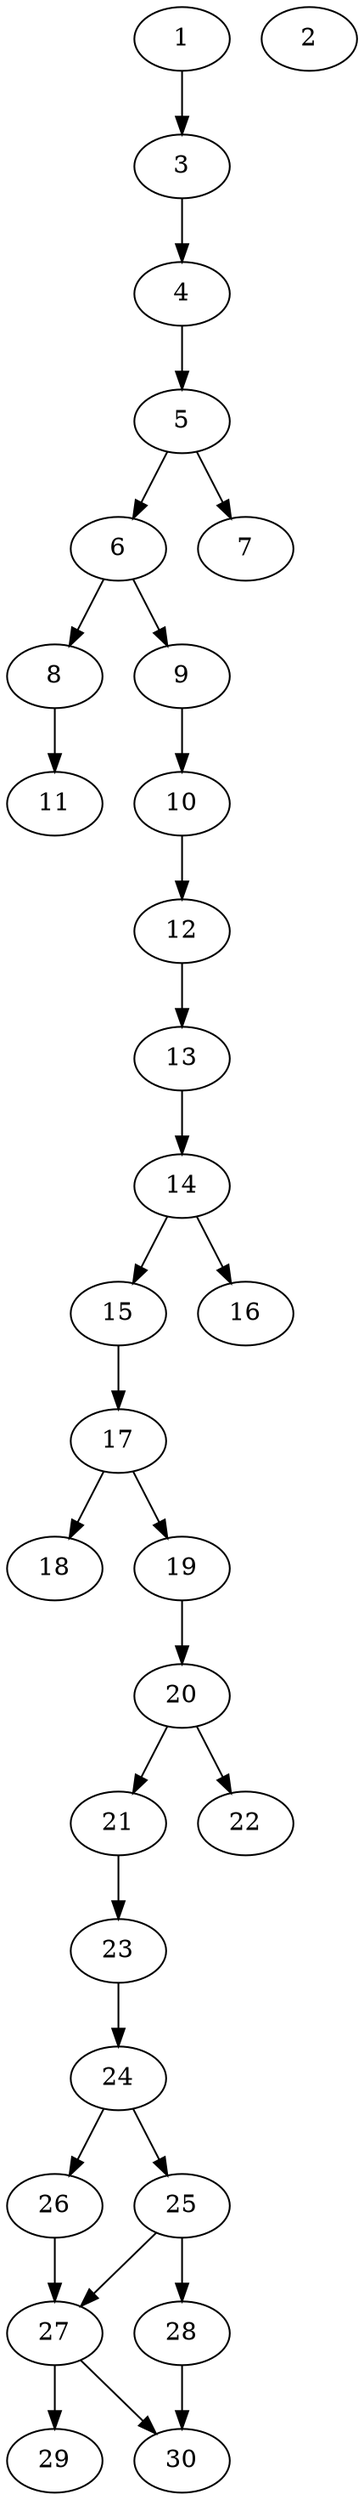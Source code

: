 // DAG automatically generated by daggen at Thu Oct  3 14:04:18 2019
// ./daggen --dot -n 30 --ccr 0.3 --fat 0.3 --regular 0.9 --density 0.6 --mindata 5242880 --maxdata 52428800 
digraph G {
  1 [size="124934827", alpha="0.16", expect_size="37480448"] 
  1 -> 3 [size ="37480448"]
  2 [size="89507840", alpha="0.05", expect_size="26852352"] 
  3 [size="147995307", alpha="0.01", expect_size="44398592"] 
  3 -> 4 [size ="44398592"]
  4 [size="122781013", alpha="0.17", expect_size="36834304"] 
  4 -> 5 [size ="36834304"]
  5 [size="159330987", alpha="0.19", expect_size="47799296"] 
  5 -> 6 [size ="47799296"]
  5 -> 7 [size ="47799296"]
  6 [size="97713493", alpha="0.17", expect_size="29314048"] 
  6 -> 8 [size ="29314048"]
  6 -> 9 [size ="29314048"]
  7 [size="121821867", alpha="0.01", expect_size="36546560"] 
  8 [size="54763520", alpha="0.18", expect_size="16429056"] 
  8 -> 11 [size ="16429056"]
  9 [size="61153280", alpha="0.01", expect_size="18345984"] 
  9 -> 10 [size ="18345984"]
  10 [size="119166293", alpha="0.14", expect_size="35749888"] 
  10 -> 12 [size ="35749888"]
  11 [size="98252800", alpha="0.14", expect_size="29475840"] 
  12 [size="64587093", alpha="0.13", expect_size="19376128"] 
  12 -> 13 [size ="19376128"]
  13 [size="103072427", alpha="0.05", expect_size="30921728"] 
  13 -> 14 [size ="30921728"]
  14 [size="112800427", alpha="0.17", expect_size="33840128"] 
  14 -> 15 [size ="33840128"]
  14 -> 16 [size ="33840128"]
  15 [size="90043733", alpha="0.10", expect_size="27013120"] 
  15 -> 17 [size ="27013120"]
  16 [size="78499840", alpha="0.19", expect_size="23549952"] 
  17 [size="56726187", alpha="0.09", expect_size="17017856"] 
  17 -> 18 [size ="17017856"]
  17 -> 19 [size ="17017856"]
  18 [size="64863573", alpha="0.03", expect_size="19459072"] 
  19 [size="48814080", alpha="0.13", expect_size="14644224"] 
  19 -> 20 [size ="14644224"]
  20 [size="56019627", alpha="0.12", expect_size="16805888"] 
  20 -> 21 [size ="16805888"]
  20 -> 22 [size ="16805888"]
  21 [size="168168107", alpha="0.06", expect_size="50450432"] 
  21 -> 23 [size ="50450432"]
  22 [size="121320107", alpha="0.08", expect_size="36396032"] 
  23 [size="68840107", alpha="0.07", expect_size="20652032"] 
  23 -> 24 [size ="20652032"]
  24 [size="107001173", alpha="0.20", expect_size="32100352"] 
  24 -> 25 [size ="32100352"]
  24 -> 26 [size ="32100352"]
  25 [size="83633493", alpha="0.10", expect_size="25090048"] 
  25 -> 27 [size ="25090048"]
  25 -> 28 [size ="25090048"]
  26 [size="160529067", alpha="0.11", expect_size="48158720"] 
  26 -> 27 [size ="48158720"]
  27 [size="155572907", alpha="0.05", expect_size="46671872"] 
  27 -> 29 [size ="46671872"]
  27 -> 30 [size ="46671872"]
  28 [size="69307733", alpha="0.04", expect_size="20792320"] 
  28 -> 30 [size ="20792320"]
  29 [size="94378667", alpha="0.08", expect_size="28313600"] 
  30 [size="37304320", alpha="0.05", expect_size="11191296"] 
}
